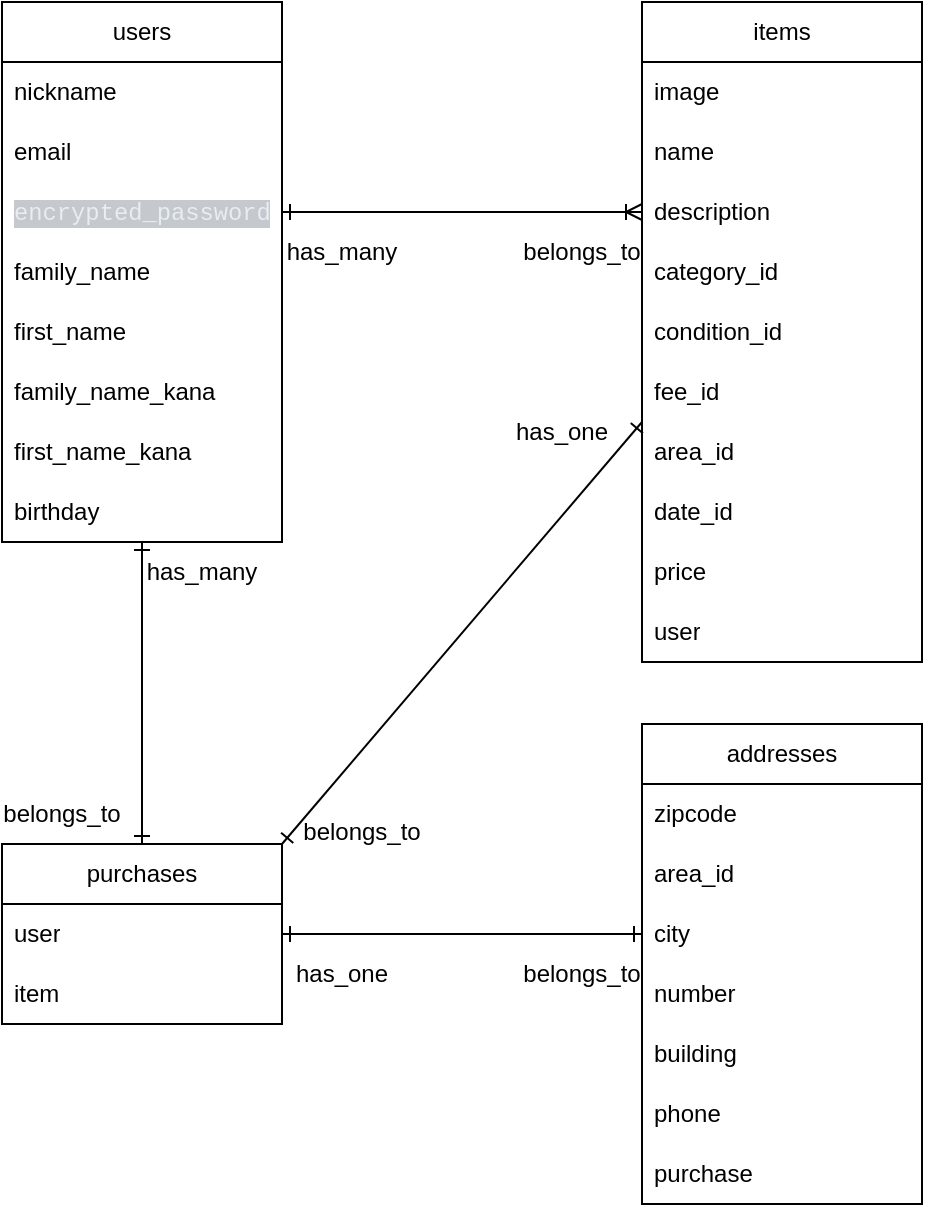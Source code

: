 <mxfile>
    <diagram id="U0J6XdUenxECG_7dBQPM" name="ページ1">
        <mxGraphModel dx="943" dy="594" grid="1" gridSize="10" guides="1" tooltips="1" connect="1" arrows="1" fold="1" page="1" pageScale="1" pageWidth="827" pageHeight="1169" math="0" shadow="0">
            <root>
                <mxCell id="0"/>
                <mxCell id="1" parent="0"/>
                <mxCell id="71" value="users" style="swimlane;fontStyle=0;childLayout=stackLayout;horizontal=1;startSize=30;horizontalStack=0;resizeParent=1;resizeParentMax=0;resizeLast=0;collapsible=1;marginBottom=0;whiteSpace=wrap;html=1;" parent="1" vertex="1">
                    <mxGeometry x="80" y="120" width="140" height="270" as="geometry"/>
                </mxCell>
                <mxCell id="72" value="nickname&lt;span style=&quot;white-space: pre;&quot;&gt;&#9;&lt;/span&gt;" style="text;strokeColor=none;fillColor=none;align=left;verticalAlign=middle;spacingLeft=4;spacingRight=4;overflow=hidden;points=[[0,0.5],[1,0.5]];portConstraint=eastwest;rotatable=0;whiteSpace=wrap;html=1;" parent="71" vertex="1">
                    <mxGeometry y="30" width="140" height="30" as="geometry"/>
                </mxCell>
                <mxCell id="73" value="email" style="text;strokeColor=none;fillColor=none;align=left;verticalAlign=middle;spacingLeft=4;spacingRight=4;overflow=hidden;points=[[0,0.5],[1,0.5]];portConstraint=eastwest;rotatable=0;whiteSpace=wrap;html=1;" parent="71" vertex="1">
                    <mxGeometry y="60" width="140" height="30" as="geometry"/>
                </mxCell>
                <mxCell id="76" value="&lt;span style=&quot;color: rgb(230, 237, 243); font-family: ui-monospace, SFMono-Regular, &amp;quot;SF Mono&amp;quot;, Menlo, Consolas, &amp;quot;Liberation Mono&amp;quot;, monospace; font-size: 11.9px; background-color: rgba(110, 118, 129, 0.4);&quot;&gt;encrypted_password&lt;/span&gt;" style="text;strokeColor=none;fillColor=none;align=left;verticalAlign=middle;spacingLeft=4;spacingRight=4;overflow=hidden;points=[[0,0.5],[1,0.5]];portConstraint=eastwest;rotatable=0;whiteSpace=wrap;html=1;" parent="71" vertex="1">
                    <mxGeometry y="90" width="140" height="30" as="geometry"/>
                </mxCell>
                <mxCell id="110" value="family_name" style="text;strokeColor=none;fillColor=none;align=left;verticalAlign=middle;spacingLeft=4;spacingRight=4;overflow=hidden;points=[[0,0.5],[1,0.5]];portConstraint=eastwest;rotatable=0;whiteSpace=wrap;html=1;" parent="71" vertex="1">
                    <mxGeometry y="120" width="140" height="30" as="geometry"/>
                </mxCell>
                <mxCell id="109" value="first_name" style="text;strokeColor=none;fillColor=none;align=left;verticalAlign=middle;spacingLeft=4;spacingRight=4;overflow=hidden;points=[[0,0.5],[1,0.5]];portConstraint=eastwest;rotatable=0;whiteSpace=wrap;html=1;" parent="71" vertex="1">
                    <mxGeometry y="150" width="140" height="30" as="geometry"/>
                </mxCell>
                <mxCell id="77" value="family_name_kana" style="text;strokeColor=none;fillColor=none;align=left;verticalAlign=middle;spacingLeft=4;spacingRight=4;overflow=hidden;points=[[0,0.5],[1,0.5]];portConstraint=eastwest;rotatable=0;whiteSpace=wrap;html=1;" parent="71" vertex="1">
                    <mxGeometry y="180" width="140" height="30" as="geometry"/>
                </mxCell>
                <mxCell id="74" value="first_name_kana" style="text;strokeColor=none;fillColor=none;align=left;verticalAlign=middle;spacingLeft=4;spacingRight=4;overflow=hidden;points=[[0,0.5],[1,0.5]];portConstraint=eastwest;rotatable=0;whiteSpace=wrap;html=1;" parent="71" vertex="1">
                    <mxGeometry y="210" width="140" height="30" as="geometry"/>
                </mxCell>
                <mxCell id="75" value="birthday" style="text;strokeColor=none;fillColor=none;align=left;verticalAlign=middle;spacingLeft=4;spacingRight=4;overflow=hidden;points=[[0,0.5],[1,0.5]];portConstraint=eastwest;rotatable=0;whiteSpace=wrap;html=1;" parent="71" vertex="1">
                    <mxGeometry y="240" width="140" height="30" as="geometry"/>
                </mxCell>
                <mxCell id="78" style="edgeStyle=none;html=1;endArrow=ERoneToMany;endFill=0;startArrow=ERone;startFill=0;" parent="1" source="76" edge="1">
                    <mxGeometry relative="1" as="geometry">
                        <mxPoint x="400" y="225" as="targetPoint"/>
                    </mxGeometry>
                </mxCell>
                <mxCell id="79" value="items" style="swimlane;fontStyle=0;childLayout=stackLayout;horizontal=1;startSize=30;horizontalStack=0;resizeParent=1;resizeParentMax=0;resizeLast=0;collapsible=1;marginBottom=0;whiteSpace=wrap;html=1;" parent="1" vertex="1">
                    <mxGeometry x="400" y="120" width="140" height="330" as="geometry"/>
                </mxCell>
                <mxCell id="80" value="image" style="text;strokeColor=none;fillColor=none;align=left;verticalAlign=middle;spacingLeft=4;spacingRight=4;overflow=hidden;points=[[0,0.5],[1,0.5]];portConstraint=eastwest;rotatable=0;whiteSpace=wrap;html=1;" parent="79" vertex="1">
                    <mxGeometry y="30" width="140" height="30" as="geometry"/>
                </mxCell>
                <mxCell id="81" value="name" style="text;strokeColor=none;fillColor=none;align=left;verticalAlign=middle;spacingLeft=4;spacingRight=4;overflow=hidden;points=[[0,0.5],[1,0.5]];portConstraint=eastwest;rotatable=0;whiteSpace=wrap;html=1;" parent="79" vertex="1">
                    <mxGeometry y="60" width="140" height="30" as="geometry"/>
                </mxCell>
                <mxCell id="82" value="description" style="text;strokeColor=none;fillColor=none;align=left;verticalAlign=middle;spacingLeft=4;spacingRight=4;overflow=hidden;points=[[0,0.5],[1,0.5]];portConstraint=eastwest;rotatable=0;whiteSpace=wrap;html=1;" parent="79" vertex="1">
                    <mxGeometry y="90" width="140" height="30" as="geometry"/>
                </mxCell>
                <mxCell id="83" value="category_id" style="text;strokeColor=none;fillColor=none;align=left;verticalAlign=middle;spacingLeft=4;spacingRight=4;overflow=hidden;points=[[0,0.5],[1,0.5]];portConstraint=eastwest;rotatable=0;whiteSpace=wrap;html=1;" parent="79" vertex="1">
                    <mxGeometry y="120" width="140" height="30" as="geometry"/>
                </mxCell>
                <mxCell id="84" value="condition_id" style="text;strokeColor=none;fillColor=none;align=left;verticalAlign=middle;spacingLeft=4;spacingRight=4;overflow=hidden;points=[[0,0.5],[1,0.5]];portConstraint=eastwest;rotatable=0;whiteSpace=wrap;html=1;" parent="79" vertex="1">
                    <mxGeometry y="150" width="140" height="30" as="geometry"/>
                </mxCell>
                <mxCell id="85" value="fee_id" style="text;strokeColor=none;fillColor=none;align=left;verticalAlign=middle;spacingLeft=4;spacingRight=4;overflow=hidden;points=[[0,0.5],[1,0.5]];portConstraint=eastwest;rotatable=0;whiteSpace=wrap;html=1;" parent="79" vertex="1">
                    <mxGeometry y="180" width="140" height="30" as="geometry"/>
                </mxCell>
                <mxCell id="111" value="area_id" style="text;strokeColor=none;fillColor=none;align=left;verticalAlign=middle;spacingLeft=4;spacingRight=4;overflow=hidden;points=[[0,0.5],[1,0.5]];portConstraint=eastwest;rotatable=0;whiteSpace=wrap;html=1;" parent="79" vertex="1">
                    <mxGeometry y="210" width="140" height="30" as="geometry"/>
                </mxCell>
                <mxCell id="117" value="date_id" style="text;strokeColor=none;fillColor=none;align=left;verticalAlign=middle;spacingLeft=4;spacingRight=4;overflow=hidden;points=[[0,0.5],[1,0.5]];portConstraint=eastwest;rotatable=0;whiteSpace=wrap;html=1;" vertex="1" parent="79">
                    <mxGeometry y="240" width="140" height="30" as="geometry"/>
                </mxCell>
                <mxCell id="118" value="price" style="text;strokeColor=none;fillColor=none;align=left;verticalAlign=middle;spacingLeft=4;spacingRight=4;overflow=hidden;points=[[0,0.5],[1,0.5]];portConstraint=eastwest;rotatable=0;whiteSpace=wrap;html=1;" vertex="1" parent="79">
                    <mxGeometry y="270" width="140" height="30" as="geometry"/>
                </mxCell>
                <mxCell id="119" value="user" style="text;strokeColor=none;fillColor=none;align=left;verticalAlign=middle;spacingLeft=4;spacingRight=4;overflow=hidden;points=[[0,0.5],[1,0.5]];portConstraint=eastwest;rotatable=0;whiteSpace=wrap;html=1;" vertex="1" parent="79">
                    <mxGeometry y="300" width="140" height="30" as="geometry"/>
                </mxCell>
                <mxCell id="113" value="" style="edgeStyle=none;html=1;startArrow=ERone;startFill=0;endArrow=ERone;endFill=0;" parent="1" source="86" target="75" edge="1">
                    <mxGeometry relative="1" as="geometry"/>
                </mxCell>
                <mxCell id="86" value="purchases" style="swimlane;fontStyle=0;childLayout=stackLayout;horizontal=1;startSize=30;horizontalStack=0;resizeParent=1;resizeParentMax=0;resizeLast=0;collapsible=1;marginBottom=0;whiteSpace=wrap;html=1;" parent="1" vertex="1">
                    <mxGeometry x="80" y="541" width="140" height="90" as="geometry"/>
                </mxCell>
                <mxCell id="116" value="user" style="text;strokeColor=none;fillColor=none;align=left;verticalAlign=middle;spacingLeft=4;spacingRight=4;overflow=hidden;points=[[0,0.5],[1,0.5]];portConstraint=eastwest;rotatable=0;whiteSpace=wrap;html=1;" parent="86" vertex="1">
                    <mxGeometry y="30" width="140" height="30" as="geometry"/>
                </mxCell>
                <mxCell id="90" value="item" style="text;strokeColor=none;fillColor=none;align=left;verticalAlign=middle;spacingLeft=4;spacingRight=4;overflow=hidden;points=[[0,0.5],[1,0.5]];portConstraint=eastwest;rotatable=0;whiteSpace=wrap;html=1;" parent="86" vertex="1">
                    <mxGeometry y="60" width="140" height="30" as="geometry"/>
                </mxCell>
                <mxCell id="93" value="addresses" style="swimlane;fontStyle=0;childLayout=stackLayout;horizontal=1;startSize=30;horizontalStack=0;resizeParent=1;resizeParentMax=0;resizeLast=0;collapsible=1;marginBottom=0;whiteSpace=wrap;html=1;" parent="1" vertex="1">
                    <mxGeometry x="400" y="481" width="140" height="240" as="geometry"/>
                </mxCell>
                <mxCell id="94" value="zipcode" style="text;strokeColor=none;fillColor=none;align=left;verticalAlign=middle;spacingLeft=4;spacingRight=4;overflow=hidden;points=[[0,0.5],[1,0.5]];portConstraint=eastwest;rotatable=0;whiteSpace=wrap;html=1;" parent="93" vertex="1">
                    <mxGeometry y="30" width="140" height="30" as="geometry"/>
                </mxCell>
                <mxCell id="95" value="area_id" style="text;strokeColor=none;fillColor=none;align=left;verticalAlign=middle;spacingLeft=4;spacingRight=4;overflow=hidden;points=[[0,0.5],[1,0.5]];portConstraint=eastwest;rotatable=0;whiteSpace=wrap;html=1;" parent="93" vertex="1">
                    <mxGeometry y="60" width="140" height="30" as="geometry"/>
                </mxCell>
                <mxCell id="96" value="city" style="text;strokeColor=none;fillColor=none;align=left;verticalAlign=middle;spacingLeft=4;spacingRight=4;overflow=hidden;points=[[0,0.5],[1,0.5]];portConstraint=eastwest;rotatable=0;whiteSpace=wrap;html=1;" parent="93" vertex="1">
                    <mxGeometry y="90" width="140" height="30" as="geometry"/>
                </mxCell>
                <mxCell id="97" value="number" style="text;strokeColor=none;fillColor=none;align=left;verticalAlign=middle;spacingLeft=4;spacingRight=4;overflow=hidden;points=[[0,0.5],[1,0.5]];portConstraint=eastwest;rotatable=0;whiteSpace=wrap;html=1;" parent="93" vertex="1">
                    <mxGeometry y="120" width="140" height="30" as="geometry"/>
                </mxCell>
                <mxCell id="98" value="building" style="text;strokeColor=none;fillColor=none;align=left;verticalAlign=middle;spacingLeft=4;spacingRight=4;overflow=hidden;points=[[0,0.5],[1,0.5]];portConstraint=eastwest;rotatable=0;whiteSpace=wrap;html=1;" parent="93" vertex="1">
                    <mxGeometry y="150" width="140" height="30" as="geometry"/>
                </mxCell>
                <mxCell id="99" value="phone" style="text;strokeColor=none;fillColor=none;align=left;verticalAlign=middle;spacingLeft=4;spacingRight=4;overflow=hidden;points=[[0,0.5],[1,0.5]];portConstraint=eastwest;rotatable=0;whiteSpace=wrap;html=1;" parent="93" vertex="1">
                    <mxGeometry y="180" width="140" height="30" as="geometry"/>
                </mxCell>
                <mxCell id="120" value="purchase" style="text;strokeColor=none;fillColor=none;align=left;verticalAlign=middle;spacingLeft=4;spacingRight=4;overflow=hidden;points=[[0,0.5],[1,0.5]];portConstraint=eastwest;rotatable=0;whiteSpace=wrap;html=1;" vertex="1" parent="93">
                    <mxGeometry y="210" width="140" height="30" as="geometry"/>
                </mxCell>
                <mxCell id="100" style="edgeStyle=none;html=1;entryX=1;entryY=0;entryDx=0;entryDy=0;startArrow=ERone;startFill=0;endArrow=ERone;endFill=0;" parent="1" target="86" edge="1">
                    <mxGeometry relative="1" as="geometry">
                        <mxPoint x="400" y="330" as="sourcePoint"/>
                    </mxGeometry>
                </mxCell>
                <mxCell id="101" style="edgeStyle=none;html=1;entryX=0;entryY=0.5;entryDx=0;entryDy=0;startArrow=ERone;startFill=0;endArrow=ERone;endFill=0;" parent="1" target="96" edge="1">
                    <mxGeometry relative="1" as="geometry">
                        <mxPoint x="220" y="586" as="sourcePoint"/>
                    </mxGeometry>
                </mxCell>
                <mxCell id="103" value="has_one" style="text;html=1;strokeColor=none;fillColor=none;align=center;verticalAlign=middle;whiteSpace=wrap;rounded=0;" parent="1" vertex="1">
                    <mxGeometry x="330" y="320" width="60" height="30" as="geometry"/>
                </mxCell>
                <mxCell id="104" value="belongs_to" style="text;html=1;strokeColor=none;fillColor=none;align=center;verticalAlign=middle;whiteSpace=wrap;rounded=0;" parent="1" vertex="1">
                    <mxGeometry x="230" y="520" width="60" height="30" as="geometry"/>
                </mxCell>
                <mxCell id="105" value="has_many" style="text;html=1;strokeColor=none;fillColor=none;align=center;verticalAlign=middle;whiteSpace=wrap;rounded=0;" parent="1" vertex="1">
                    <mxGeometry x="220" y="230" width="60" height="30" as="geometry"/>
                </mxCell>
                <mxCell id="106" value="belongs_to" style="text;html=1;strokeColor=none;fillColor=none;align=center;verticalAlign=middle;whiteSpace=wrap;rounded=0;" parent="1" vertex="1">
                    <mxGeometry x="340" y="230" width="60" height="30" as="geometry"/>
                </mxCell>
                <mxCell id="107" value="has_one" style="text;html=1;strokeColor=none;fillColor=none;align=center;verticalAlign=middle;whiteSpace=wrap;rounded=0;" parent="1" vertex="1">
                    <mxGeometry x="220" y="591" width="60" height="30" as="geometry"/>
                </mxCell>
                <mxCell id="108" value="belongs_to" style="text;html=1;strokeColor=none;fillColor=none;align=center;verticalAlign=middle;whiteSpace=wrap;rounded=0;" parent="1" vertex="1">
                    <mxGeometry x="340" y="591" width="60" height="30" as="geometry"/>
                </mxCell>
                <mxCell id="114" value="has_many" style="text;html=1;strokeColor=none;fillColor=none;align=center;verticalAlign=middle;whiteSpace=wrap;rounded=0;" parent="1" vertex="1">
                    <mxGeometry x="150" y="390" width="60" height="30" as="geometry"/>
                </mxCell>
                <mxCell id="115" value="belongs_to" style="text;html=1;strokeColor=none;fillColor=none;align=center;verticalAlign=middle;whiteSpace=wrap;rounded=0;" parent="1" vertex="1">
                    <mxGeometry x="80" y="511" width="60" height="30" as="geometry"/>
                </mxCell>
            </root>
        </mxGraphModel>
    </diagram>
</mxfile>